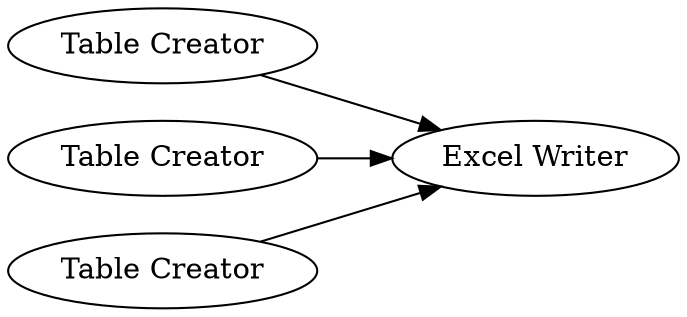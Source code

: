 digraph {
	262 -> 264
	263 -> 264
	261 -> 264
	264 [label="Excel Writer"]
	261 [label="Table Creator"]
	262 [label="Table Creator"]
	263 [label="Table Creator"]
	rankdir=LR
}
